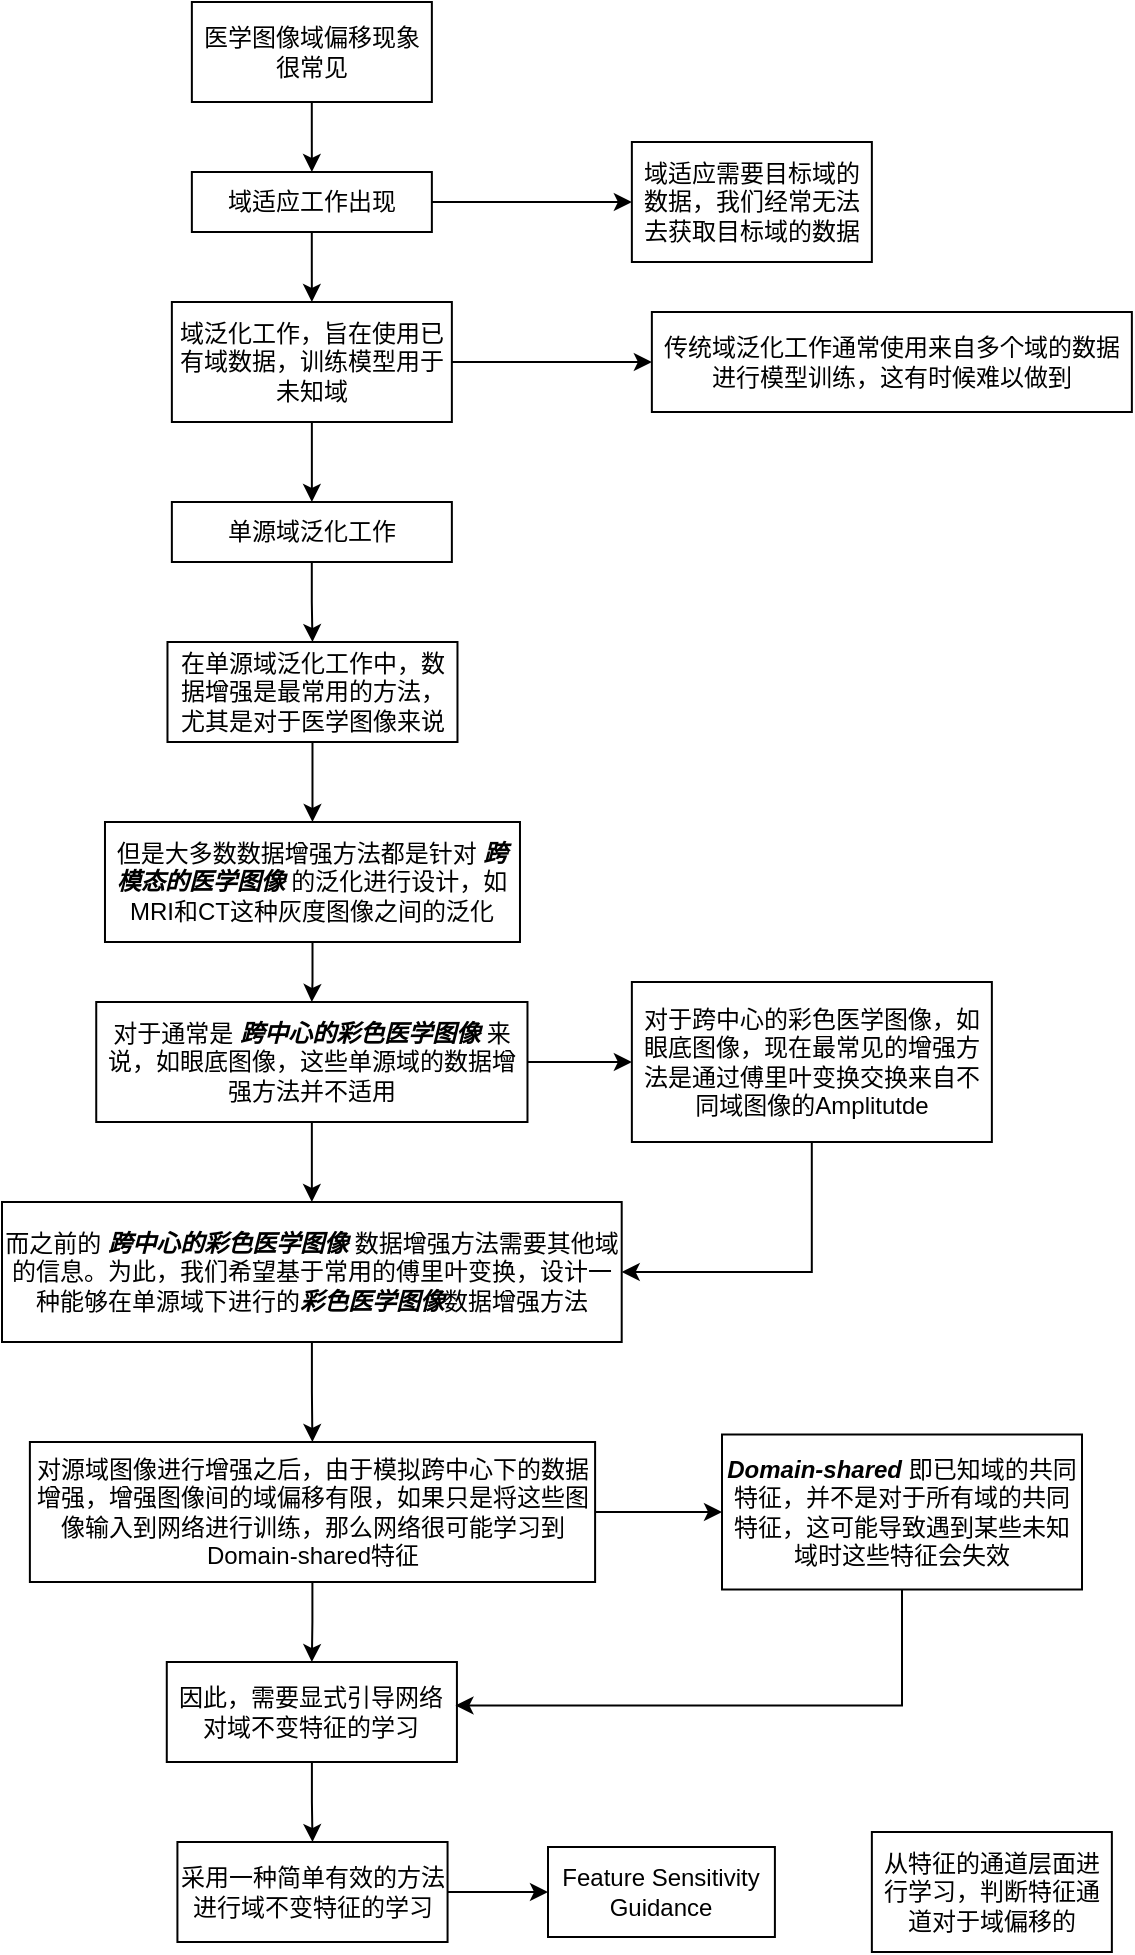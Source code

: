 <mxfile version="24.0.7" type="github">
  <diagram name="第 1 页" id="c-j58rz6KxYzb0M7mw4W">
    <mxGraphModel dx="610" dy="317" grid="1" gridSize="10" guides="1" tooltips="1" connect="1" arrows="1" fold="1" page="1" pageScale="1" pageWidth="827" pageHeight="1169" math="0" shadow="0">
      <root>
        <mxCell id="0" />
        <mxCell id="1" parent="0" />
        <mxCell id="vQjxIirA9bA-XjDeCSao-2" style="edgeStyle=orthogonalEdgeStyle;rounded=0;orthogonalLoop=1;jettySize=auto;html=1;entryX=0.5;entryY=0;entryDx=0;entryDy=0;" parent="1" source="Ax9DC1ABo2JLW3Br6AjF-1" target="vQjxIirA9bA-XjDeCSao-1" edge="1">
          <mxGeometry relative="1" as="geometry" />
        </mxCell>
        <mxCell id="Ax9DC1ABo2JLW3Br6AjF-1" value="医学图像域偏移现象很常见" style="rounded=0;whiteSpace=wrap;html=1;" parent="1" vertex="1">
          <mxGeometry x="234.93" y="60" width="120" height="50" as="geometry" />
        </mxCell>
        <mxCell id="vQjxIirA9bA-XjDeCSao-4" style="edgeStyle=orthogonalEdgeStyle;rounded=0;orthogonalLoop=1;jettySize=auto;html=1;entryX=0.5;entryY=0;entryDx=0;entryDy=0;" parent="1" source="vQjxIirA9bA-XjDeCSao-1" target="vQjxIirA9bA-XjDeCSao-3" edge="1">
          <mxGeometry relative="1" as="geometry" />
        </mxCell>
        <mxCell id="vQjxIirA9bA-XjDeCSao-7" style="edgeStyle=orthogonalEdgeStyle;rounded=0;orthogonalLoop=1;jettySize=auto;html=1;exitX=1;exitY=0.5;exitDx=0;exitDy=0;" parent="1" source="vQjxIirA9bA-XjDeCSao-1" target="vQjxIirA9bA-XjDeCSao-5" edge="1">
          <mxGeometry relative="1" as="geometry" />
        </mxCell>
        <mxCell id="vQjxIirA9bA-XjDeCSao-1" value="域适应工作出现" style="rounded=0;whiteSpace=wrap;html=1;" parent="1" vertex="1">
          <mxGeometry x="234.93" y="145" width="120" height="30" as="geometry" />
        </mxCell>
        <mxCell id="vQjxIirA9bA-XjDeCSao-9" style="edgeStyle=orthogonalEdgeStyle;rounded=0;orthogonalLoop=1;jettySize=auto;html=1;entryX=0;entryY=0.5;entryDx=0;entryDy=0;" parent="1" source="vQjxIirA9bA-XjDeCSao-3" target="vQjxIirA9bA-XjDeCSao-8" edge="1">
          <mxGeometry relative="1" as="geometry" />
        </mxCell>
        <mxCell id="vQjxIirA9bA-XjDeCSao-11" style="edgeStyle=orthogonalEdgeStyle;rounded=0;orthogonalLoop=1;jettySize=auto;html=1;entryX=0.5;entryY=0;entryDx=0;entryDy=0;" parent="1" source="vQjxIirA9bA-XjDeCSao-3" target="vQjxIirA9bA-XjDeCSao-10" edge="1">
          <mxGeometry relative="1" as="geometry" />
        </mxCell>
        <mxCell id="vQjxIirA9bA-XjDeCSao-3" value="域泛化工作，旨在使用已有域数据，训练模型用于未知域" style="rounded=0;whiteSpace=wrap;html=1;" parent="1" vertex="1">
          <mxGeometry x="224.93" y="210" width="140" height="60" as="geometry" />
        </mxCell>
        <mxCell id="vQjxIirA9bA-XjDeCSao-5" value="域适应需要目标域的数据，我们经常无法去获取目标域的数据" style="rounded=0;whiteSpace=wrap;html=1;" parent="1" vertex="1">
          <mxGeometry x="454.93" y="130" width="120" height="60" as="geometry" />
        </mxCell>
        <mxCell id="vQjxIirA9bA-XjDeCSao-8" value="传统域泛化工作通常使用来自多个域的数据进行模型训练，这有时候难以做到" style="rounded=0;whiteSpace=wrap;html=1;" parent="1" vertex="1">
          <mxGeometry x="464.93" y="215" width="240" height="50" as="geometry" />
        </mxCell>
        <mxCell id="6a-3rRkNYd-cF_ZGWK3o-11" style="edgeStyle=orthogonalEdgeStyle;rounded=0;orthogonalLoop=1;jettySize=auto;html=1;entryX=0.5;entryY=0;entryDx=0;entryDy=0;" parent="1" source="vQjxIirA9bA-XjDeCSao-10" target="vQjxIirA9bA-XjDeCSao-12" edge="1">
          <mxGeometry relative="1" as="geometry" />
        </mxCell>
        <mxCell id="vQjxIirA9bA-XjDeCSao-10" value="单源域泛化工作" style="rounded=0;whiteSpace=wrap;html=1;" parent="1" vertex="1">
          <mxGeometry x="224.93" y="310" width="140" height="30" as="geometry" />
        </mxCell>
        <mxCell id="6a-3rRkNYd-cF_ZGWK3o-2" style="edgeStyle=orthogonalEdgeStyle;rounded=0;orthogonalLoop=1;jettySize=auto;html=1;entryX=0.5;entryY=0;entryDx=0;entryDy=0;" parent="1" source="vQjxIirA9bA-XjDeCSao-12" target="vQjxIirA9bA-XjDeCSao-15" edge="1">
          <mxGeometry relative="1" as="geometry" />
        </mxCell>
        <mxCell id="vQjxIirA9bA-XjDeCSao-12" value="在单源域泛化工作中，数据增强是最常用的方法，尤其是对于医学图像来说" style="rounded=0;whiteSpace=wrap;html=1;" parent="1" vertex="1">
          <mxGeometry x="222.74" y="380" width="145" height="50" as="geometry" />
        </mxCell>
        <mxCell id="6a-3rRkNYd-cF_ZGWK3o-4" value="" style="edgeStyle=orthogonalEdgeStyle;rounded=0;orthogonalLoop=1;jettySize=auto;html=1;" parent="1" source="vQjxIirA9bA-XjDeCSao-15" target="6a-3rRkNYd-cF_ZGWK3o-3" edge="1">
          <mxGeometry relative="1" as="geometry" />
        </mxCell>
        <mxCell id="vQjxIirA9bA-XjDeCSao-15" value="但是大多数数据增强方法都是针对&amp;nbsp;&lt;i&gt;&lt;b&gt;跨模态的医学图像&amp;nbsp;&lt;/b&gt;&lt;/i&gt;的泛化进行设计，如MRI和CT这种灰度图像之间的泛化" style="rounded=0;whiteSpace=wrap;html=1;" parent="1" vertex="1">
          <mxGeometry x="191.49" y="470" width="207.5" height="60" as="geometry" />
        </mxCell>
        <mxCell id="6a-3rRkNYd-cF_ZGWK3o-12" style="edgeStyle=orthogonalEdgeStyle;rounded=0;orthogonalLoop=1;jettySize=auto;html=1;entryX=0;entryY=0.5;entryDx=0;entryDy=0;" parent="1" source="6a-3rRkNYd-cF_ZGWK3o-3" target="6a-3rRkNYd-cF_ZGWK3o-5" edge="1">
          <mxGeometry relative="1" as="geometry" />
        </mxCell>
        <mxCell id="6a-3rRkNYd-cF_ZGWK3o-13" style="edgeStyle=orthogonalEdgeStyle;rounded=0;orthogonalLoop=1;jettySize=auto;html=1;entryX=0.5;entryY=0;entryDx=0;entryDy=0;" parent="1" source="6a-3rRkNYd-cF_ZGWK3o-3" target="6a-3rRkNYd-cF_ZGWK3o-8" edge="1">
          <mxGeometry relative="1" as="geometry" />
        </mxCell>
        <mxCell id="6a-3rRkNYd-cF_ZGWK3o-3" value="对于通常是&amp;nbsp;&lt;b&gt;&lt;i&gt;跨中心的彩色医学图像&amp;nbsp;&lt;/i&gt;&lt;/b&gt;来说，如眼底图像，这些单源域的数据增强方法并不适用" style="whiteSpace=wrap;html=1;rounded=0;" parent="1" vertex="1">
          <mxGeometry x="187.12" y="560" width="215.62" height="60" as="geometry" />
        </mxCell>
        <mxCell id="6a-3rRkNYd-cF_ZGWK3o-15" style="edgeStyle=orthogonalEdgeStyle;rounded=0;orthogonalLoop=1;jettySize=auto;html=1;entryX=1;entryY=0.5;entryDx=0;entryDy=0;" parent="1" source="6a-3rRkNYd-cF_ZGWK3o-5" target="6a-3rRkNYd-cF_ZGWK3o-8" edge="1">
          <mxGeometry relative="1" as="geometry">
            <Array as="points">
              <mxPoint x="544.93" y="695" />
            </Array>
          </mxGeometry>
        </mxCell>
        <mxCell id="6a-3rRkNYd-cF_ZGWK3o-5" value="对于跨中心的彩色医学图像，如眼底图像，现在最常见的增强方法是通过傅里叶变换交换来自不同域图像的Amplitutde" style="rounded=0;whiteSpace=wrap;html=1;" parent="1" vertex="1">
          <mxGeometry x="454.93" y="550" width="180" height="80" as="geometry" />
        </mxCell>
        <mxCell id="6a-3rRkNYd-cF_ZGWK3o-18" value="" style="edgeStyle=orthogonalEdgeStyle;rounded=0;orthogonalLoop=1;jettySize=auto;html=1;" parent="1" source="6a-3rRkNYd-cF_ZGWK3o-8" target="6a-3rRkNYd-cF_ZGWK3o-16" edge="1">
          <mxGeometry relative="1" as="geometry" />
        </mxCell>
        <mxCell id="6a-3rRkNYd-cF_ZGWK3o-8" value="而之前的&amp;nbsp;&lt;b&gt;&lt;i&gt;跨中心的彩色医学图像&amp;nbsp;&lt;/i&gt;&lt;/b&gt;数据增强方法需要其他域的信息。为此，我们希望基于常用的傅里叶变换，设计一种能够在单源域下进行的&lt;b style=&quot;font-style: italic;&quot;&gt;彩色医学图像&lt;/b&gt;数据增强方法" style="rounded=0;whiteSpace=wrap;html=1;" parent="1" vertex="1">
          <mxGeometry x="140" y="660" width="309.85" height="70" as="geometry" />
        </mxCell>
        <mxCell id="u22NzilWjhtLQ6Hzgs4L-1" style="edgeStyle=orthogonalEdgeStyle;rounded=0;orthogonalLoop=1;jettySize=auto;html=1;entryX=0;entryY=0.5;entryDx=0;entryDy=0;" parent="1" source="6a-3rRkNYd-cF_ZGWK3o-16" target="6a-3rRkNYd-cF_ZGWK3o-19" edge="1">
          <mxGeometry relative="1" as="geometry" />
        </mxCell>
        <mxCell id="zbKeJaY4Yf2kd95y40e--2" style="edgeStyle=orthogonalEdgeStyle;rounded=0;orthogonalLoop=1;jettySize=auto;html=1;entryX=0.5;entryY=0;entryDx=0;entryDy=0;" edge="1" parent="1" source="6a-3rRkNYd-cF_ZGWK3o-16" target="zbKeJaY4Yf2kd95y40e--1">
          <mxGeometry relative="1" as="geometry" />
        </mxCell>
        <mxCell id="6a-3rRkNYd-cF_ZGWK3o-16" value="对源域图像进行增强之后，由于模拟跨中心下的数据增强，增强图像间的域偏移有限，如果只是将这些图像输入到网络进行训练，那么网络很可能学习到Domain-shared特征" style="rounded=0;whiteSpace=wrap;html=1;" parent="1" vertex="1">
          <mxGeometry x="153.94" y="780" width="282.61" height="70" as="geometry" />
        </mxCell>
        <mxCell id="6a-3rRkNYd-cF_ZGWK3o-19" value="&lt;b style=&quot;font-style: italic;&quot;&gt;Domain-shared&amp;nbsp;&lt;/b&gt;即已知域的共同特征，并不是对于所有域的共同特征，这可能导致遇到某些未知域时这些特征会失效" style="rounded=0;whiteSpace=wrap;html=1;" parent="1" vertex="1">
          <mxGeometry x="500" y="776.25" width="180" height="77.5" as="geometry" />
        </mxCell>
        <mxCell id="zbKeJaY4Yf2kd95y40e--5" value="" style="edgeStyle=orthogonalEdgeStyle;rounded=0;orthogonalLoop=1;jettySize=auto;html=1;" edge="1" parent="1" source="zbKeJaY4Yf2kd95y40e--1" target="zbKeJaY4Yf2kd95y40e--4">
          <mxGeometry relative="1" as="geometry" />
        </mxCell>
        <mxCell id="zbKeJaY4Yf2kd95y40e--1" value="因此，需要显式引导网络对域不变特征的学习" style="rounded=0;whiteSpace=wrap;html=1;" vertex="1" parent="1">
          <mxGeometry x="222.39" y="890" width="145.07" height="50" as="geometry" />
        </mxCell>
        <mxCell id="zbKeJaY4Yf2kd95y40e--3" style="edgeStyle=orthogonalEdgeStyle;rounded=0;orthogonalLoop=1;jettySize=auto;html=1;entryX=0.995;entryY=0.434;entryDx=0;entryDy=0;entryPerimeter=0;" edge="1" parent="1" source="6a-3rRkNYd-cF_ZGWK3o-19" target="zbKeJaY4Yf2kd95y40e--1">
          <mxGeometry relative="1" as="geometry">
            <Array as="points">
              <mxPoint x="590" y="912" />
            </Array>
          </mxGeometry>
        </mxCell>
        <mxCell id="zbKeJaY4Yf2kd95y40e--7" value="" style="edgeStyle=orthogonalEdgeStyle;rounded=0;orthogonalLoop=1;jettySize=auto;html=1;" edge="1" parent="1" source="zbKeJaY4Yf2kd95y40e--4" target="zbKeJaY4Yf2kd95y40e--6">
          <mxGeometry relative="1" as="geometry" />
        </mxCell>
        <mxCell id="zbKeJaY4Yf2kd95y40e--4" value="采用一种简单有效的方法进行域不变特征的学习" style="rounded=0;whiteSpace=wrap;html=1;" vertex="1" parent="1">
          <mxGeometry x="227.71" y="980" width="135.07" height="50" as="geometry" />
        </mxCell>
        <mxCell id="zbKeJaY4Yf2kd95y40e--6" value="Feature Sensitivity Guidance" style="rounded=0;whiteSpace=wrap;html=1;" vertex="1" parent="1">
          <mxGeometry x="413" y="982.5" width="113.45" height="45" as="geometry" />
        </mxCell>
        <mxCell id="zbKeJaY4Yf2kd95y40e--8" value="从特征的通道层面进行学习，判断特征通道对于域偏移的" style="rounded=0;whiteSpace=wrap;html=1;" vertex="1" parent="1">
          <mxGeometry x="574.93" y="975" width="120" height="60" as="geometry" />
        </mxCell>
      </root>
    </mxGraphModel>
  </diagram>
</mxfile>
